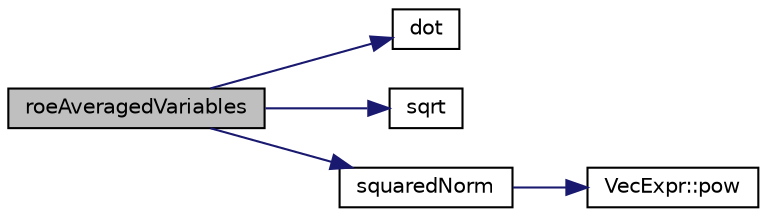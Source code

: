 digraph "roeAveragedVariables"
{
 // LATEX_PDF_SIZE
  edge [fontname="Helvetica",fontsize="10",labelfontname="Helvetica",labelfontsize="10"];
  node [fontname="Helvetica",fontsize="10",shape=record];
  rankdir="LR";
  Node1 [label="roeAveragedVariables",height=0.2,width=0.4,color="black", fillcolor="grey75", style="filled", fontcolor="black",tooltip="Compute Roe-averaged variables from pair of primitive variables."];
  Node1 -> Node2 [color="midnightblue",fontsize="10",style="solid",fontname="Helvetica"];
  Node2 [label="dot",height=0.2,width=0.4,color="black", fillcolor="white", style="filled",URL="$util_8hpp.html#a67fa0c6906ccf410ef038dede765af81",tooltip="Dot product."];
  Node1 -> Node3 [color="midnightblue",fontsize="10",style="solid",fontname="Helvetica"];
  Node3 [label="sqrt",height=0.2,width=0.4,color="black", fillcolor="white", style="filled",URL="$group__SIMD.html#ga54a1925ab40fb4249ea255072520de35",tooltip=" "];
  Node1 -> Node4 [color="midnightblue",fontsize="10",style="solid",fontname="Helvetica"];
  Node4 [label="squaredNorm",height=0.2,width=0.4,color="black", fillcolor="white", style="filled",URL="$util_8hpp.html#a5e0fb9c455913c187e6d7c116d64fd6e",tooltip="Squared norm."];
  Node4 -> Node5 [color="midnightblue",fontsize="10",style="solid",fontname="Helvetica"];
  Node5 [label="VecExpr::pow",height=0.2,width=0.4,color="black", fillcolor="white", style="filled",URL="$group__VecExpr.html#ga7fb255e1f2a1773d3cc6ff7bee1aadd2",tooltip=" "];
}
